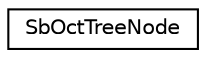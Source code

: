digraph "Graphical Class Hierarchy"
{
 // LATEX_PDF_SIZE
  edge [fontname="Helvetica",fontsize="10",labelfontname="Helvetica",labelfontsize="10"];
  node [fontname="Helvetica",fontsize="10",shape=record];
  rankdir="LR";
  Node0 [label="SbOctTreeNode",height=0.2,width=0.4,color="black", fillcolor="white", style="filled",URL="$classSbOctTreeNode.html",tooltip=" "];
}
